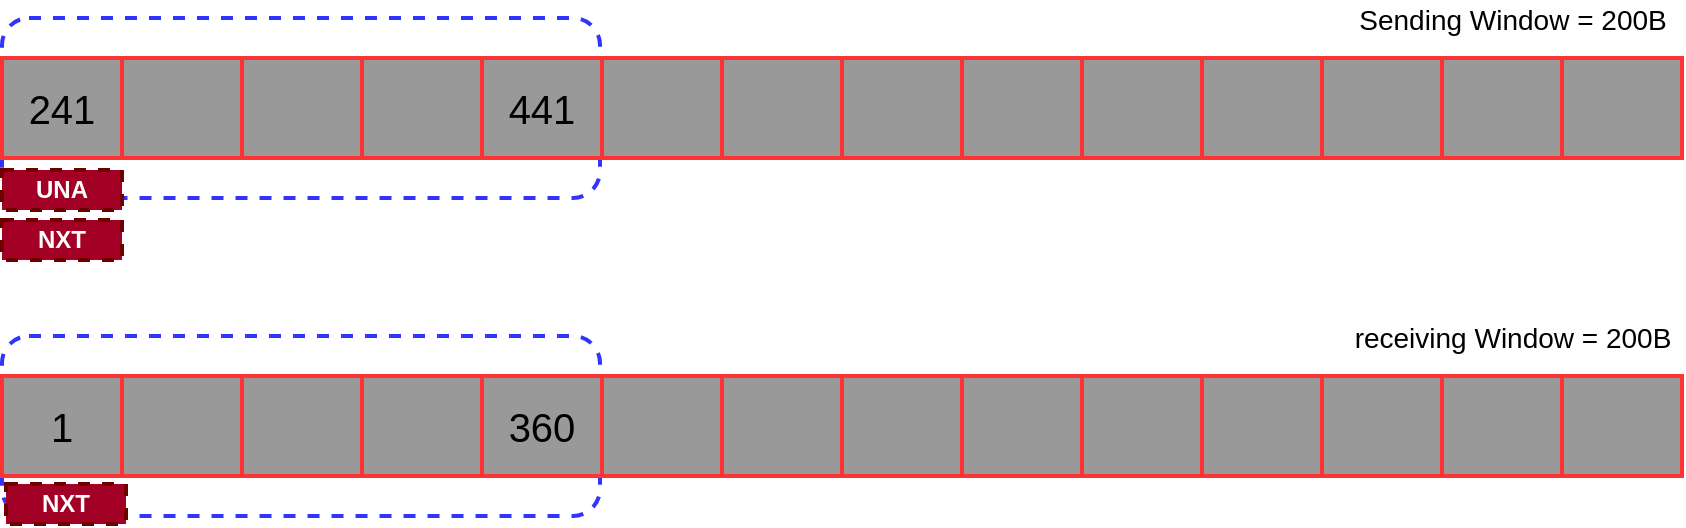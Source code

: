 <mxfile version="13.0.1" type="device"><diagram id="auUEF2zIpu58M3t34vX6" name="Page-1"><mxGraphModel dx="925" dy="648" grid="1" gridSize="10" guides="1" tooltips="1" connect="1" arrows="1" fold="1" page="1" pageScale="1" pageWidth="850" pageHeight="1100" math="0" shadow="0"><root><mxCell id="0"/><mxCell id="1" parent="0"/><mxCell id="Ie6_IscOoK2puLSzD16l-18" value="" style="rounded=1;whiteSpace=wrap;html=1;strokeColor=#3333FF;strokeWidth=2;fillColor=none;dashed=1;" vertex="1" parent="1"><mxGeometry x="1" y="60" width="299" height="90" as="geometry"/></mxCell><mxCell id="Ie6_IscOoK2puLSzD16l-34" value="" style="rounded=1;whiteSpace=wrap;html=1;strokeColor=#3333FF;strokeWidth=2;fillColor=none;dashed=1;" vertex="1" parent="1"><mxGeometry x="1" y="219" width="299" height="90" as="geometry"/></mxCell><mxCell id="Ie6_IscOoK2puLSzD16l-1" value="&lt;font style=&quot;font-size: 20px&quot;&gt;241&lt;/font&gt;" style="rounded=0;whiteSpace=wrap;html=1;strokeColor=#FF3333;fillColor=#999999;strokeWidth=2;" vertex="1" parent="1"><mxGeometry x="1" y="80" width="60" height="50" as="geometry"/></mxCell><mxCell id="Ie6_IscOoK2puLSzD16l-2" value="" style="rounded=0;whiteSpace=wrap;html=1;strokeColor=#FF3333;fillColor=#999999;strokeWidth=2;" vertex="1" parent="1"><mxGeometry x="61" y="80" width="60" height="50" as="geometry"/></mxCell><mxCell id="Ie6_IscOoK2puLSzD16l-3" value="" style="rounded=0;whiteSpace=wrap;html=1;strokeColor=#FF3333;fillColor=#999999;strokeWidth=2;" vertex="1" parent="1"><mxGeometry x="121" y="80" width="60" height="50" as="geometry"/></mxCell><mxCell id="Ie6_IscOoK2puLSzD16l-4" value="" style="rounded=0;whiteSpace=wrap;html=1;strokeColor=#FF3333;fillColor=#999999;strokeWidth=2;" vertex="1" parent="1"><mxGeometry x="181" y="80" width="60" height="50" as="geometry"/></mxCell><mxCell id="Ie6_IscOoK2puLSzD16l-5" value="&lt;font style=&quot;font-size: 20px&quot;&gt;441&lt;/font&gt;" style="rounded=0;whiteSpace=wrap;html=1;strokeColor=#FF3333;fillColor=#999999;strokeWidth=2;" vertex="1" parent="1"><mxGeometry x="241" y="80" width="60" height="50" as="geometry"/></mxCell><mxCell id="Ie6_IscOoK2puLSzD16l-6" value="" style="rounded=0;whiteSpace=wrap;html=1;strokeColor=#FF3333;fillColor=#999999;strokeWidth=2;" vertex="1" parent="1"><mxGeometry x="301" y="80" width="60" height="50" as="geometry"/></mxCell><mxCell id="Ie6_IscOoK2puLSzD16l-7" value="" style="rounded=0;whiteSpace=wrap;html=1;strokeColor=#FF3333;fillColor=#999999;strokeWidth=2;" vertex="1" parent="1"><mxGeometry x="361" y="80" width="60" height="50" as="geometry"/></mxCell><mxCell id="Ie6_IscOoK2puLSzD16l-8" value="" style="rounded=0;whiteSpace=wrap;html=1;strokeColor=#FF3333;fillColor=#999999;strokeWidth=2;" vertex="1" parent="1"><mxGeometry x="421" y="80" width="60" height="50" as="geometry"/></mxCell><mxCell id="Ie6_IscOoK2puLSzD16l-9" value="" style="rounded=0;whiteSpace=wrap;html=1;strokeColor=#FF3333;fillColor=#999999;strokeWidth=2;" vertex="1" parent="1"><mxGeometry x="481" y="80" width="60" height="50" as="geometry"/></mxCell><mxCell id="Ie6_IscOoK2puLSzD16l-10" value="" style="rounded=0;whiteSpace=wrap;html=1;strokeColor=#FF3333;fillColor=#999999;strokeWidth=2;" vertex="1" parent="1"><mxGeometry x="541" y="80" width="60" height="50" as="geometry"/></mxCell><mxCell id="Ie6_IscOoK2puLSzD16l-11" value="" style="rounded=0;whiteSpace=wrap;html=1;strokeColor=#FF3333;fillColor=#999999;strokeWidth=2;" vertex="1" parent="1"><mxGeometry x="601" y="80" width="60" height="50" as="geometry"/></mxCell><mxCell id="Ie6_IscOoK2puLSzD16l-12" value="" style="rounded=0;whiteSpace=wrap;html=1;strokeColor=#FF3333;fillColor=#999999;strokeWidth=2;" vertex="1" parent="1"><mxGeometry x="661" y="80" width="60" height="50" as="geometry"/></mxCell><mxCell id="Ie6_IscOoK2puLSzD16l-13" value="&lt;font style=&quot;font-size: 14px&quot;&gt;Sending Window = 200B&lt;/font&gt;" style="text;html=1;align=center;verticalAlign=middle;resizable=0;points=[];autosize=1;" vertex="1" parent="1"><mxGeometry x="671" y="51" width="170" height="20" as="geometry"/></mxCell><mxCell id="Ie6_IscOoK2puLSzD16l-16" value="" style="rounded=0;whiteSpace=wrap;html=1;strokeColor=#FF3333;fillColor=#999999;strokeWidth=2;" vertex="1" parent="1"><mxGeometry x="721" y="80" width="60" height="50" as="geometry"/></mxCell><mxCell id="Ie6_IscOoK2puLSzD16l-17" value="" style="rounded=0;whiteSpace=wrap;html=1;strokeColor=#FF3333;fillColor=#999999;strokeWidth=2;" vertex="1" parent="1"><mxGeometry x="781" y="80" width="60" height="50" as="geometry"/></mxCell><mxCell id="Ie6_IscOoK2puLSzD16l-19" value="&lt;font style=&quot;font-size: 20px&quot;&gt;1&lt;/font&gt;" style="rounded=0;whiteSpace=wrap;html=1;strokeColor=#FF3333;fillColor=#999999;strokeWidth=2;" vertex="1" parent="1"><mxGeometry x="1" y="239" width="60" height="50" as="geometry"/></mxCell><mxCell id="Ie6_IscOoK2puLSzD16l-20" value="" style="rounded=0;whiteSpace=wrap;html=1;strokeColor=#FF3333;fillColor=#999999;strokeWidth=2;" vertex="1" parent="1"><mxGeometry x="61" y="239" width="60" height="50" as="geometry"/></mxCell><mxCell id="Ie6_IscOoK2puLSzD16l-21" value="" style="rounded=0;whiteSpace=wrap;html=1;strokeColor=#FF3333;fillColor=#999999;strokeWidth=2;" vertex="1" parent="1"><mxGeometry x="121" y="239" width="60" height="50" as="geometry"/></mxCell><mxCell id="Ie6_IscOoK2puLSzD16l-22" value="" style="rounded=0;whiteSpace=wrap;html=1;strokeColor=#FF3333;fillColor=#999999;strokeWidth=2;" vertex="1" parent="1"><mxGeometry x="181" y="239" width="60" height="50" as="geometry"/></mxCell><mxCell id="Ie6_IscOoK2puLSzD16l-23" value="&lt;font style=&quot;font-size: 20px&quot;&gt;360&lt;/font&gt;" style="rounded=0;whiteSpace=wrap;html=1;strokeColor=#FF3333;fillColor=#999999;strokeWidth=2;" vertex="1" parent="1"><mxGeometry x="241" y="239" width="60" height="50" as="geometry"/></mxCell><mxCell id="Ie6_IscOoK2puLSzD16l-24" value="" style="rounded=0;whiteSpace=wrap;html=1;strokeColor=#FF3333;fillColor=#999999;strokeWidth=2;" vertex="1" parent="1"><mxGeometry x="301" y="239" width="60" height="50" as="geometry"/></mxCell><mxCell id="Ie6_IscOoK2puLSzD16l-25" value="" style="rounded=0;whiteSpace=wrap;html=1;strokeColor=#FF3333;fillColor=#999999;strokeWidth=2;" vertex="1" parent="1"><mxGeometry x="361" y="239" width="60" height="50" as="geometry"/></mxCell><mxCell id="Ie6_IscOoK2puLSzD16l-26" value="" style="rounded=0;whiteSpace=wrap;html=1;strokeColor=#FF3333;fillColor=#999999;strokeWidth=2;" vertex="1" parent="1"><mxGeometry x="421" y="239" width="60" height="50" as="geometry"/></mxCell><mxCell id="Ie6_IscOoK2puLSzD16l-27" value="" style="rounded=0;whiteSpace=wrap;html=1;strokeColor=#FF3333;fillColor=#999999;strokeWidth=2;" vertex="1" parent="1"><mxGeometry x="481" y="239" width="60" height="50" as="geometry"/></mxCell><mxCell id="Ie6_IscOoK2puLSzD16l-28" value="" style="rounded=0;whiteSpace=wrap;html=1;strokeColor=#FF3333;fillColor=#999999;strokeWidth=2;" vertex="1" parent="1"><mxGeometry x="541" y="239" width="60" height="50" as="geometry"/></mxCell><mxCell id="Ie6_IscOoK2puLSzD16l-29" value="" style="rounded=0;whiteSpace=wrap;html=1;strokeColor=#FF3333;fillColor=#999999;strokeWidth=2;" vertex="1" parent="1"><mxGeometry x="601" y="239" width="60" height="50" as="geometry"/></mxCell><mxCell id="Ie6_IscOoK2puLSzD16l-30" value="" style="rounded=0;whiteSpace=wrap;html=1;strokeColor=#FF3333;fillColor=#999999;strokeWidth=2;" vertex="1" parent="1"><mxGeometry x="661" y="239" width="60" height="50" as="geometry"/></mxCell><mxCell id="Ie6_IscOoK2puLSzD16l-31" value="&lt;font style=&quot;font-size: 14px&quot;&gt;receiving Window = 200B&lt;/font&gt;" style="text;html=1;align=center;verticalAlign=middle;resizable=0;points=[];autosize=1;" vertex="1" parent="1"><mxGeometry x="671" y="210" width="170" height="20" as="geometry"/></mxCell><mxCell id="Ie6_IscOoK2puLSzD16l-32" value="" style="rounded=0;whiteSpace=wrap;html=1;strokeColor=#FF3333;fillColor=#999999;strokeWidth=2;" vertex="1" parent="1"><mxGeometry x="721" y="239" width="60" height="50" as="geometry"/></mxCell><mxCell id="Ie6_IscOoK2puLSzD16l-33" value="" style="rounded=0;whiteSpace=wrap;html=1;strokeColor=#FF3333;fillColor=#999999;strokeWidth=2;" vertex="1" parent="1"><mxGeometry x="781" y="239" width="60" height="50" as="geometry"/></mxCell><mxCell id="Ie6_IscOoK2puLSzD16l-35" value="&lt;b&gt;UNA&lt;/b&gt;" style="rounded=0;whiteSpace=wrap;html=1;dashed=1;strokeColor=#6F0000;strokeWidth=2;fillColor=#a20025;fontColor=#ffffff;" vertex="1" parent="1"><mxGeometry x="1" y="136" width="60" height="20" as="geometry"/></mxCell><mxCell id="Ie6_IscOoK2puLSzD16l-52" value="&lt;b&gt;NXT&lt;/b&gt;" style="rounded=0;whiteSpace=wrap;html=1;dashed=1;strokeColor=#6F0000;strokeWidth=2;fillColor=#a20025;fontColor=#ffffff;" vertex="1" parent="1"><mxGeometry x="1" y="161" width="60" height="20" as="geometry"/></mxCell><mxCell id="Ie6_IscOoK2puLSzD16l-53" value="&lt;b&gt;NXT&lt;/b&gt;" style="rounded=0;whiteSpace=wrap;html=1;dashed=1;strokeColor=#6F0000;strokeWidth=2;fillColor=#a20025;fontColor=#ffffff;" vertex="1" parent="1"><mxGeometry x="3" y="293" width="60" height="20" as="geometry"/></mxCell></root></mxGraphModel></diagram></mxfile>